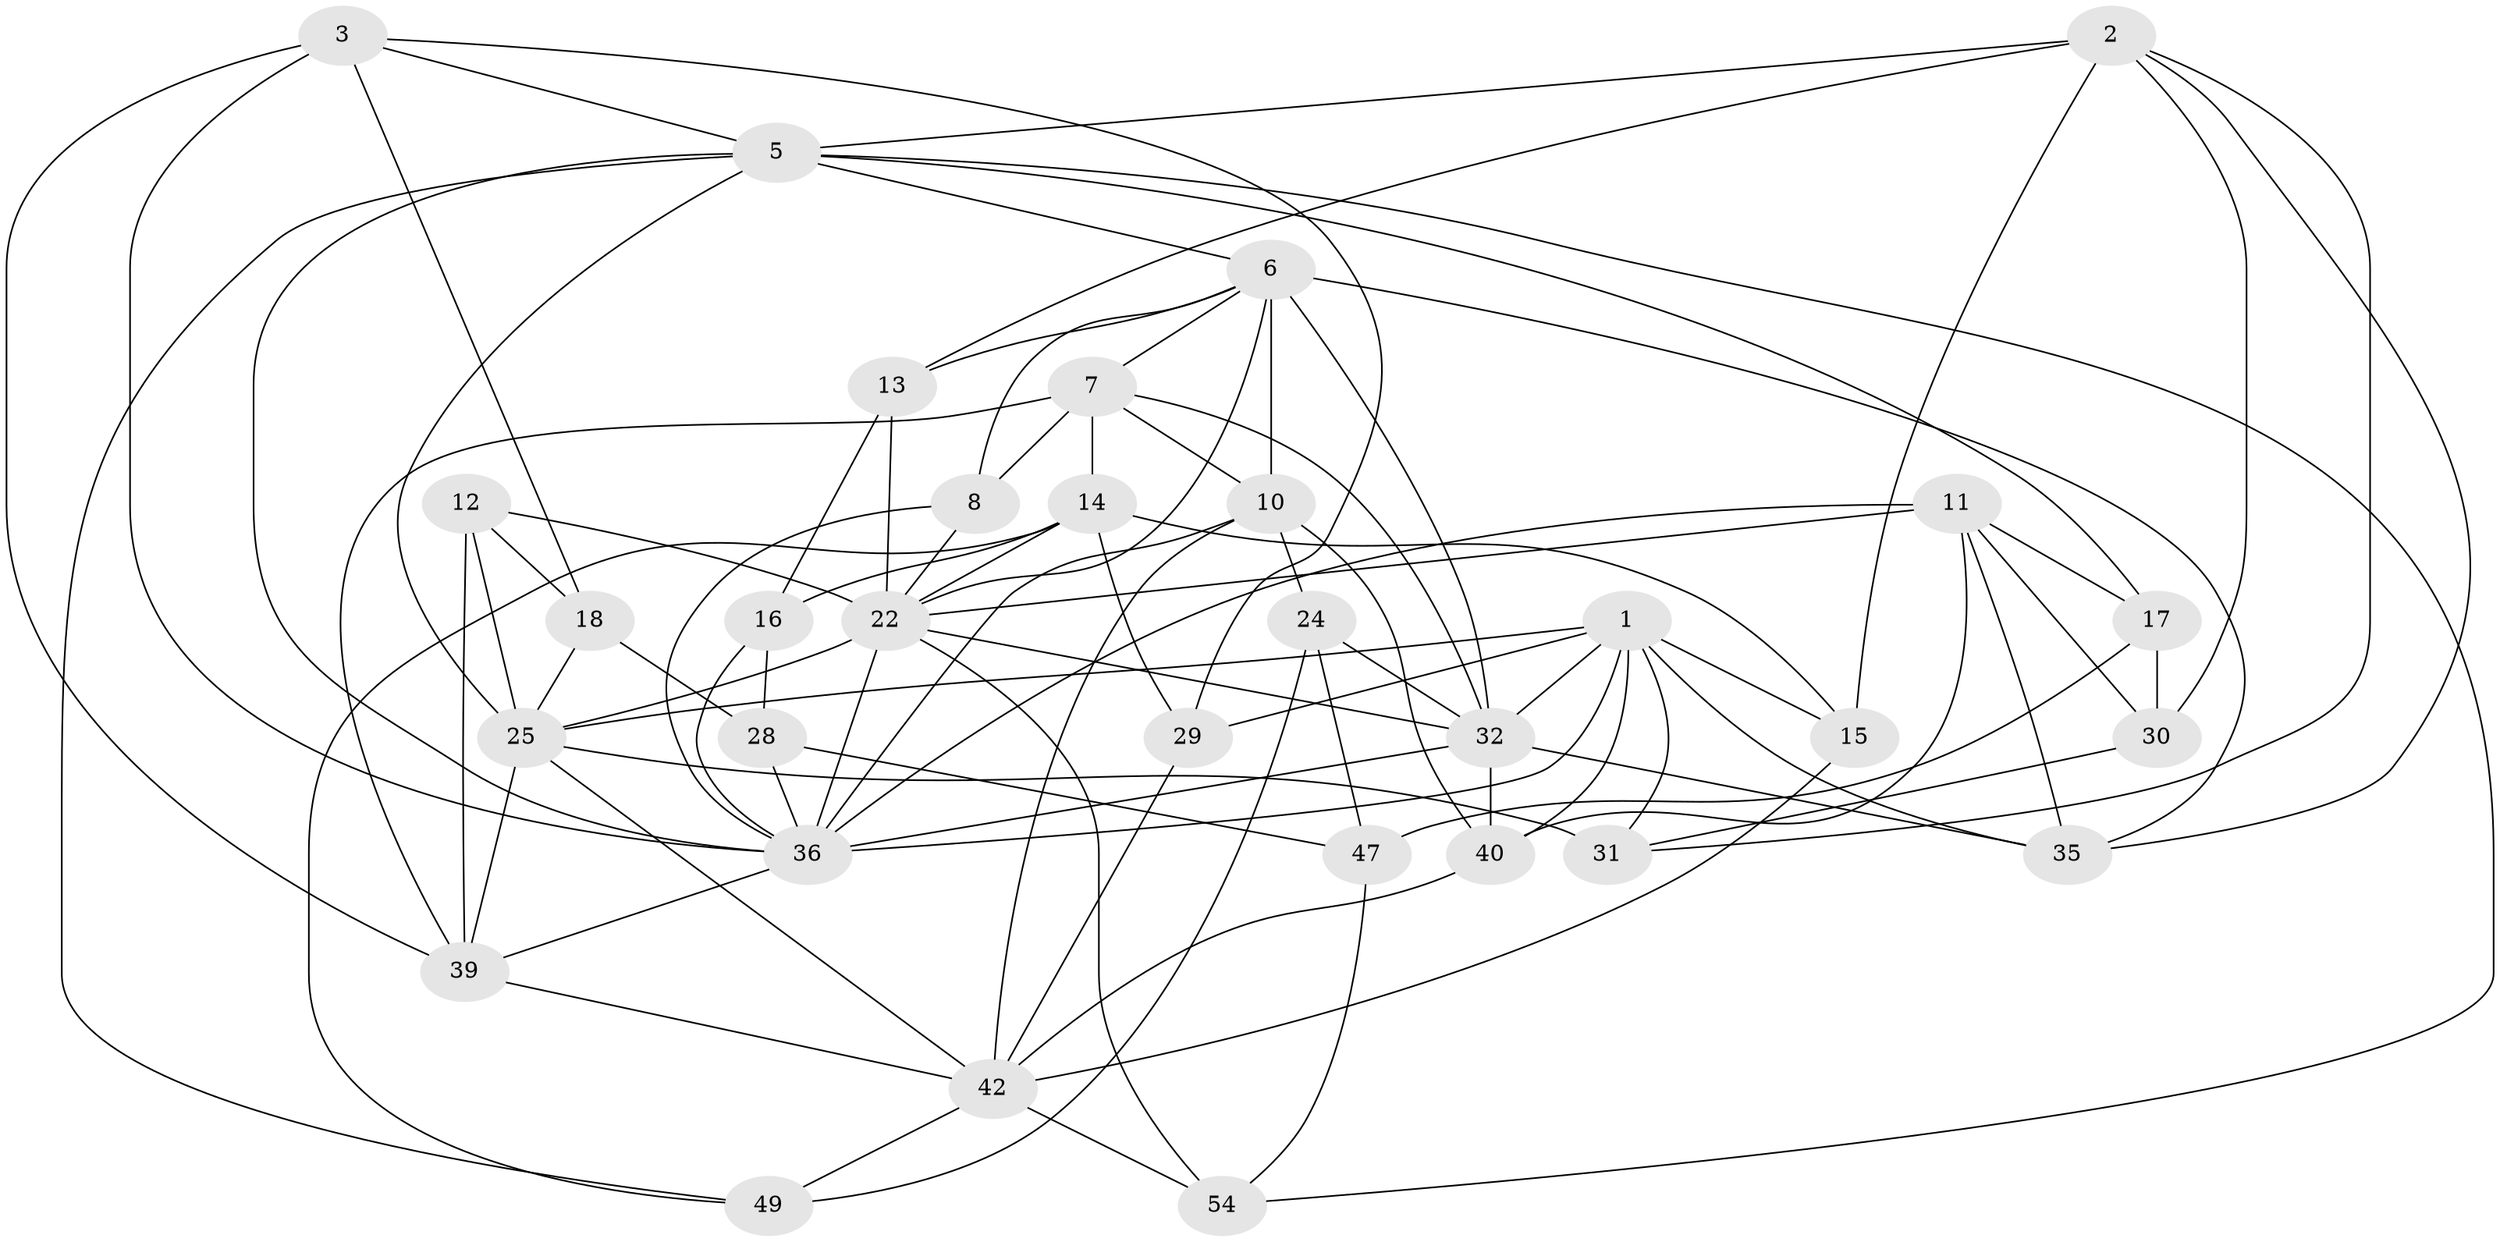 // original degree distribution, {4: 1.0}
// Generated by graph-tools (version 1.1) at 2025/16/03/09/25 04:16:20]
// undirected, 32 vertices, 90 edges
graph export_dot {
graph [start="1"]
  node [color=gray90,style=filled];
  1 [super="+23+27"];
  2 [super="+4"];
  3 [super="+21"];
  5 [super="+43"];
  6 [super="+38+50"];
  7 [super="+51"];
  8;
  10 [super="+19"];
  11 [super="+20+37"];
  12;
  13;
  14 [super="+63"];
  15;
  16;
  17;
  18;
  22 [super="+26+48"];
  24;
  25 [super="+34"];
  28;
  29;
  30;
  31;
  32 [super="+33+46"];
  35 [super="+52"];
  36 [super="+57+60+56"];
  39 [super="+58"];
  40 [super="+53"];
  42 [super="+45+59"];
  47;
  49;
  54;
  1 -- 36;
  1 -- 32;
  1 -- 29;
  1 -- 40;
  1 -- 35;
  1 -- 31;
  1 -- 15;
  1 -- 25;
  2 -- 31;
  2 -- 30;
  2 -- 35;
  2 -- 5;
  2 -- 13;
  2 -- 15;
  3 -- 18;
  3 -- 29;
  3 -- 39;
  3 -- 36 [weight=2];
  3 -- 5;
  5 -- 17;
  5 -- 25;
  5 -- 49;
  5 -- 36;
  5 -- 6;
  5 -- 54;
  6 -- 8;
  6 -- 22;
  6 -- 32;
  6 -- 10;
  6 -- 7;
  6 -- 35;
  6 -- 13;
  7 -- 10;
  7 -- 32;
  7 -- 8;
  7 -- 39;
  7 -- 14;
  8 -- 36;
  8 -- 22;
  10 -- 42;
  10 -- 40;
  10 -- 24;
  10 -- 36;
  11 -- 30;
  11 -- 40 [weight=2];
  11 -- 17;
  11 -- 35 [weight=2];
  11 -- 36;
  11 -- 22;
  12 -- 18;
  12 -- 39;
  12 -- 22;
  12 -- 25;
  13 -- 16;
  13 -- 22;
  14 -- 29;
  14 -- 49;
  14 -- 16;
  14 -- 15;
  14 -- 22;
  15 -- 42;
  16 -- 28;
  16 -- 36;
  17 -- 30;
  17 -- 47;
  18 -- 28;
  18 -- 25;
  22 -- 54;
  22 -- 36;
  22 -- 32;
  22 -- 25;
  24 -- 47;
  24 -- 49;
  24 -- 32;
  25 -- 31;
  25 -- 42;
  25 -- 39;
  28 -- 47;
  28 -- 36;
  29 -- 42;
  30 -- 31;
  32 -- 35;
  32 -- 36 [weight=3];
  32 -- 40;
  36 -- 39;
  39 -- 42;
  40 -- 42;
  42 -- 54;
  42 -- 49;
  47 -- 54;
}
